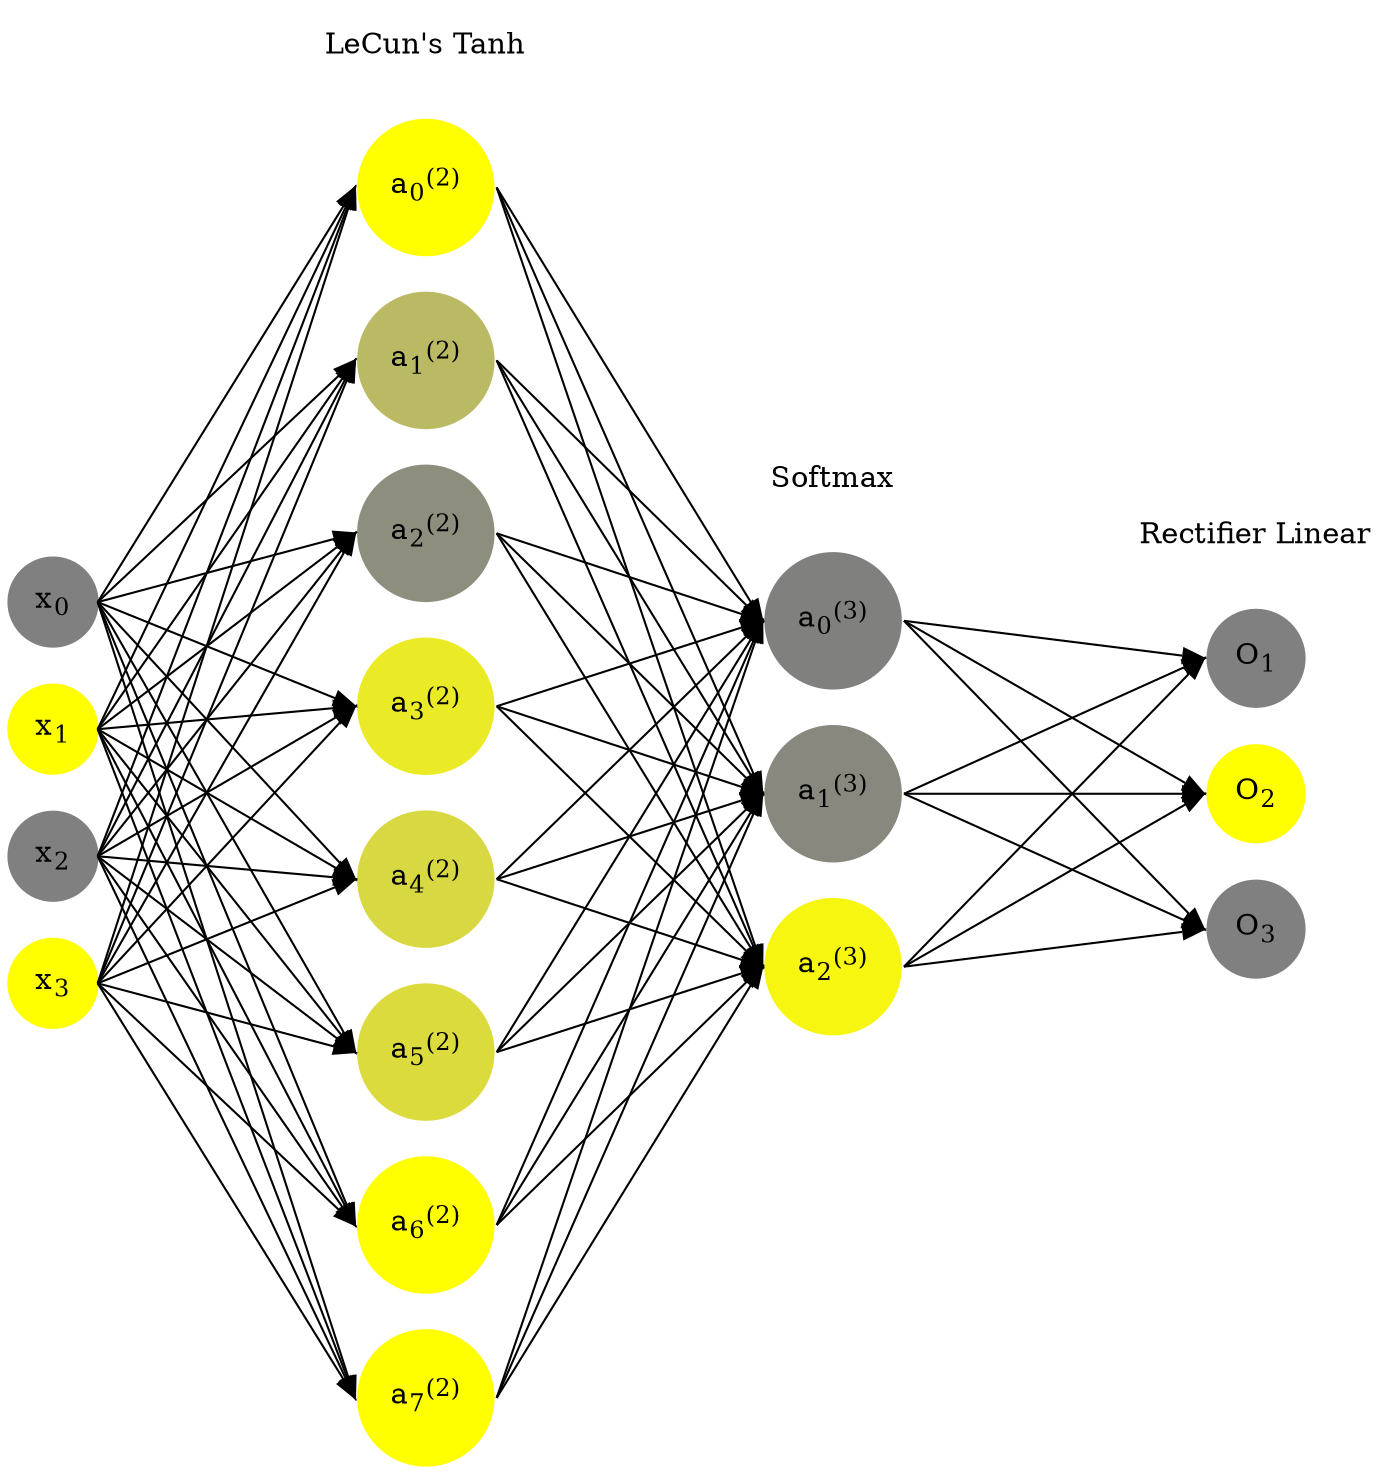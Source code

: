digraph G {
	rankdir = LR;
	splines=false;
	edge[style=invis];
	ranksep= 1.4;
	{
	node [shape=circle, color="0.1667, 0.0, 0.5", style=filled, fillcolor="0.1667, 0.0, 0.5"];
	x0 [label=<x<sub>0</sub>>];
	}
	{
	node [shape=circle, color="0.1667, 1.0, 1.0", style=filled, fillcolor="0.1667, 1.0, 1.0"];
	x1 [label=<x<sub>1</sub>>];
	}
	{
	node [shape=circle, color="0.1667, 0.0, 0.5", style=filled, fillcolor="0.1667, 0.0, 0.5"];
	x2 [label=<x<sub>2</sub>>];
	}
	{
	node [shape=circle, color="0.1667, 1.0, 1.0", style=filled, fillcolor="0.1667, 1.0, 1.0"];
	x3 [label=<x<sub>3</sub>>];
	}
	{
	node [shape=circle, color="0.1667, 1.703946, 1.351973", style=filled, fillcolor="0.1667, 1.703946, 1.351973"];
	a02 [label=<a<sub>0</sub><sup>(2)</sup>>];
	}
	{
	node [shape=circle, color="0.1667, 0.458793, 0.729397", style=filled, fillcolor="0.1667, 0.458793, 0.729397"];
	a12 [label=<a<sub>1</sub><sup>(2)</sup>>];
	}
	{
	node [shape=circle, color="0.1667, 0.111978, 0.555989", style=filled, fillcolor="0.1667, 0.111978, 0.555989"];
	a22 [label=<a<sub>2</sub><sup>(2)</sup>>];
	}
	{
	node [shape=circle, color="0.1667, 0.834191, 0.917096", style=filled, fillcolor="0.1667, 0.834191, 0.917096"];
	a32 [label=<a<sub>3</sub><sup>(2)</sup>>];
	}
	{
	node [shape=circle, color="0.1667, 0.691508, 0.845754", style=filled, fillcolor="0.1667, 0.691508, 0.845754"];
	a42 [label=<a<sub>4</sub><sup>(2)</sup>>];
	}
	{
	node [shape=circle, color="0.1667, 0.712886, 0.856443", style=filled, fillcolor="0.1667, 0.712886, 0.856443"];
	a52 [label=<a<sub>5</sub><sup>(2)</sup>>];
	}
	{
	node [shape=circle, color="0.1667, 1.641534, 1.320767", style=filled, fillcolor="0.1667, 1.641534, 1.320767"];
	a62 [label=<a<sub>6</sub><sup>(2)</sup>>];
	}
	{
	node [shape=circle, color="0.1667, 1.187877, 1.093938", style=filled, fillcolor="0.1667, 1.187877, 1.093938"];
	a72 [label=<a<sub>7</sub><sup>(2)</sup>>];
	}
	{
	node [shape=circle, color="0.1667, 0.000526, 0.500263", style=filled, fillcolor="0.1667, 0.000526, 0.500263"];
	a03 [label=<a<sub>0</sub><sup>(3)</sup>>];
	}
	{
	node [shape=circle, color="0.1667, 0.069781, 0.534891", style=filled, fillcolor="0.1667, 0.069781, 0.534891"];
	a13 [label=<a<sub>1</sub><sup>(3)</sup>>];
	}
	{
	node [shape=circle, color="0.1667, 0.929693, 0.964846", style=filled, fillcolor="0.1667, 0.929693, 0.964846"];
	a23 [label=<a<sub>2</sub><sup>(3)</sup>>];
	}
	{
	node [shape=circle, color="0.1667, 0.0, 0.5", style=filled, fillcolor="0.1667, 0.0, 0.5"];
	O1 [label=<O<sub>1</sub>>];
	}
	{
	node [shape=circle, color="0.1667, 1.0, 1.0", style=filled, fillcolor="0.1667, 1.0, 1.0"];
	O2 [label=<O<sub>2</sub>>];
	}
	{
	node [shape=circle, color="0.1667, 0.0, 0.5", style=filled, fillcolor="0.1667, 0.0, 0.5"];
	O3 [label=<O<sub>3</sub>>];
	}
	{
	rank=same;
	x0->x1->x2->x3;
	}
	{
	rank=same;
	a02->a12->a22->a32->a42->a52->a62->a72;
	}
	{
	rank=same;
	a03->a13->a23;
	}
	{
	rank=same;
	O1->O2->O3;
	}
	l1 [shape=plaintext,label="LeCun's Tanh"];
	l1->a02;
	{rank=same; l1;a02};
	l2 [shape=plaintext,label="Softmax"];
	l2->a03;
	{rank=same; l2;a03};
	l3 [shape=plaintext,label="Rectifier Linear"];
	l3->O1;
	{rank=same; l3;O1};
edge[style=solid, tailport=e, headport=w];
	{x0;x1;x2;x3} -> {a02;a12;a22;a32;a42;a52;a62;a72};
	{a02;a12;a22;a32;a42;a52;a62;a72} -> {a03;a13;a23};
	{a03;a13;a23} -> {O1,O2,O3};
}